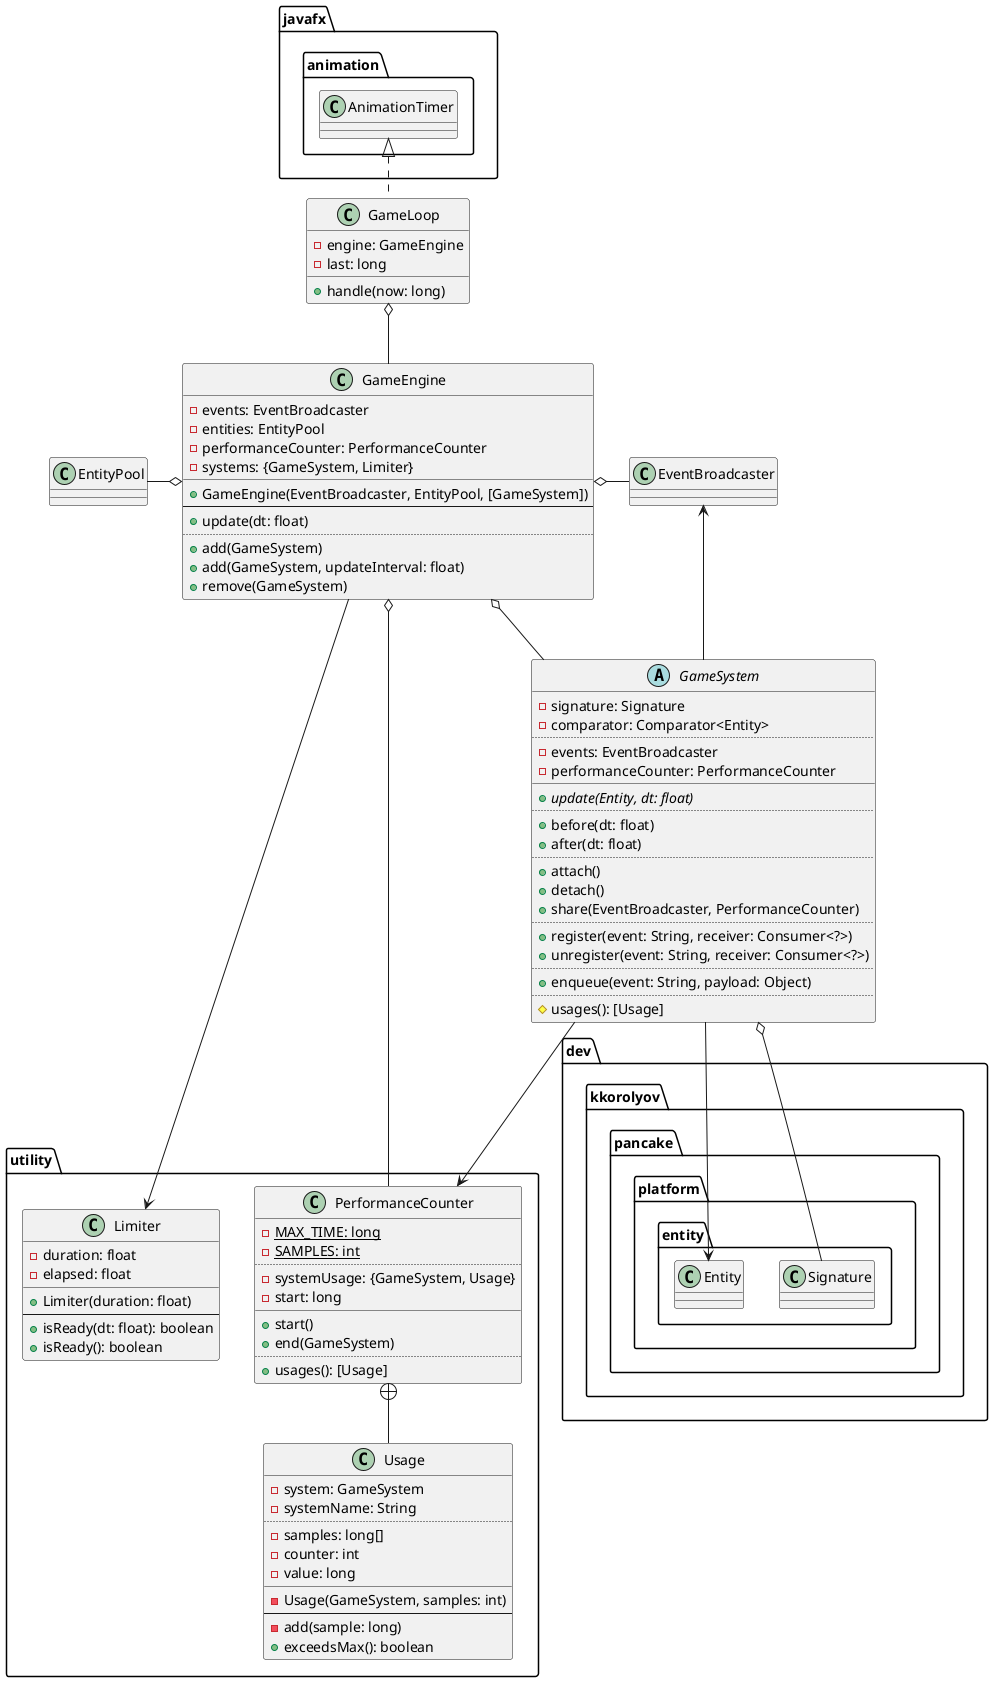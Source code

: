 @startuml

class GameLoop {
	-engine: GameEngine
	-last: long
	__
	+handle(now: long)
}
GameLoop .u.|> javafx.animation.AnimationTimer
GameLoop o-- GameEngine

class GameEngine {
	-events: EventBroadcaster
	-entities: EntityPool
	-performanceCounter: PerformanceCounter
	-systems: {GameSystem, Limiter}
	__
	+GameEngine(EventBroadcaster, EntityPool, [GameSystem])
	--
	+update(dt: float)
	..
	+add(GameSystem)
	+add(GameSystem, updateInterval: float)
	+remove(GameSystem)
}
GameEngine o-r- EventBroadcaster
GameEngine o-l- EntityPool
GameEngine o-- utility.PerformanceCounter
GameEngine o-- GameSystem
GameEngine --> utility.Limiter

abstract class GameSystem {
	-signature: Signature
	-comparator: Comparator<Entity>
	..
	-events: EventBroadcaster
	-performanceCounter: PerformanceCounter
	__
	{abstract} +update(Entity, dt: float)
	..
	+before(dt: float)
	+after(dt: float)
	..
	+attach()
	+detach()
	+share(EventBroadcaster, PerformanceCounter)
	..
	+register(event: String, receiver: Consumer<?>)
	+unregister(event: String, receiver: Consumer<?>)
	..
	+enqueue(event: String, payload: Object)
	..
	#usages(): [Usage]
}
GameSystem o-- dev.kkorolyov.pancake.platform.entity.Signature
GameSystem --> dev.kkorolyov.pancake.platform.entity.Entity
GameSystem -u-> EventBroadcaster
GameSystem --> utility.PerformanceCounter

package utility {
	class Limiter {
		-duration: float
		-elapsed: float
		__
		+Limiter(duration: float)
		--
		+isReady(dt: float): boolean
		+isReady(): boolean
	}

	class PerformanceCounter {
		{static} -MAX_TIME: long
		{static} -SAMPLES: int
		..
		-systemUsage: {GameSystem, Usage}
		-start: long
		__
		+start()
		+end(GameSystem)
		..
		+usages(): [Usage]
	}
	PerformanceCounter +-- Usage
	class Usage {
		-system: GameSystem
		-systemName: String
		..
		-samples: long[]
		-counter: int
		-value: long
		__
		-Usage(GameSystem, samples: int)
		--
		-add(sample: long)
		+exceedsMax(): boolean
	}
}

@enduml
